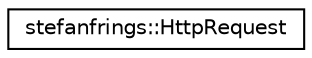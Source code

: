 digraph "Graphical Class Hierarchy"
{
 // LATEX_PDF_SIZE
  edge [fontname="Helvetica",fontsize="10",labelfontname="Helvetica",labelfontsize="10"];
  node [fontname="Helvetica",fontsize="10",shape=record];
  rankdir="LR";
  Node0 [label="stefanfrings::HttpRequest",height=0.2,width=0.4,color="black", fillcolor="white", style="filled",URL="$classstefanfrings_1_1HttpRequest.html",tooltip="This object represents a single HTTP request."];
}
